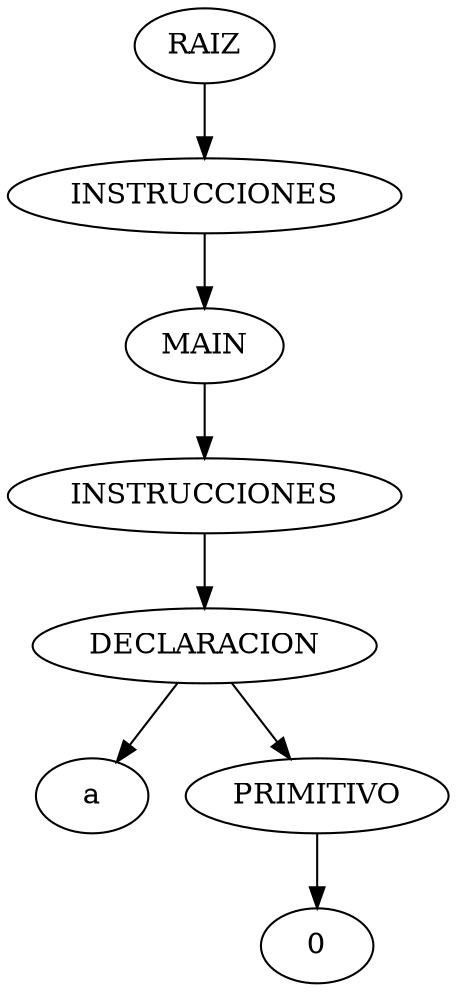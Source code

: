 digraph {
n0[label="RAIZ"];
n1[label="INSTRUCCIONES"];
n0->n1;
n2[label="MAIN"];
n1->n2;
n3[label="INSTRUCCIONES"];
n2->n3;
n4[label="DECLARACION"];
n3->n4;
n5[label="a"];
n4->n5;
n6[label="PRIMITIVO"];
n4->n6;
n7[label="0"];
n6->n7;
}